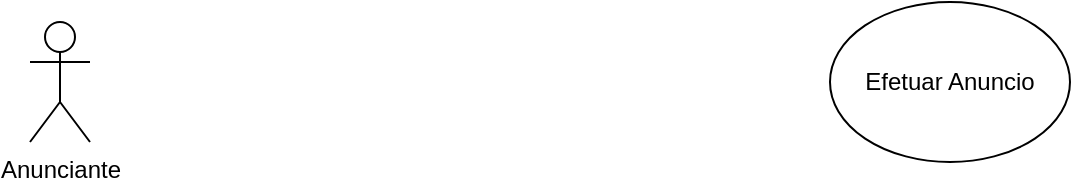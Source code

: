 <mxfile version="21.1.7" type="github">
  <diagram name="Página-1" id="szjbtwEokH5T6K7qggf9">
    <mxGraphModel dx="880" dy="484" grid="1" gridSize="10" guides="1" tooltips="1" connect="1" arrows="1" fold="1" page="1" pageScale="1" pageWidth="827" pageHeight="1169" math="0" shadow="0">
      <root>
        <mxCell id="0" />
        <mxCell id="1" parent="0" />
        <mxCell id="fYxNbOWRkxdqYsYEncR5-1" value="Anunciante" style="shape=umlActor;verticalLabelPosition=bottom;verticalAlign=top;html=1;outlineConnect=0;" vertex="1" parent="1">
          <mxGeometry x="90" y="230" width="30" height="60" as="geometry" />
        </mxCell>
        <mxCell id="fYxNbOWRkxdqYsYEncR5-2" value="Efetuar Anuncio" style="ellipse;whiteSpace=wrap;html=1;" vertex="1" parent="1">
          <mxGeometry x="490" y="220" width="120" height="80" as="geometry" />
        </mxCell>
      </root>
    </mxGraphModel>
  </diagram>
</mxfile>
